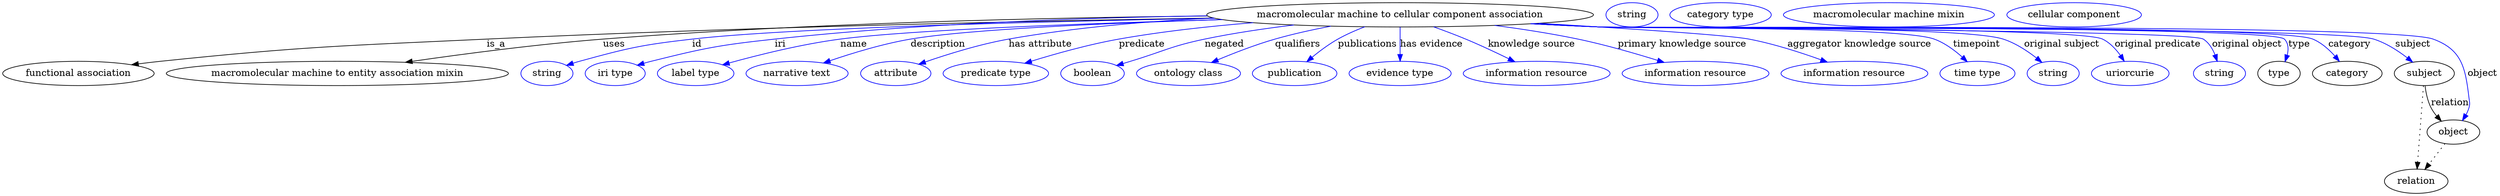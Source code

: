 digraph {
	graph [bb="0,0,3686.8,283"];
	node [label="\N"];
	"macromolecular machine to cellular component association"	[height=0.5,
		label="macromolecular machine to cellular component association",
		pos="2063.8,265",
		width=7.9437];
	"functional association"	[height=0.5,
		pos="111.79,178",
		width=3.1053];
	"macromolecular machine to cellular component association" -> "functional association"	[label=is_a,
		lp="728.79,221.5",
		pos="e,190.45,190.88 1787.9,260.26 1515.1,255.76 1086,246.52 714.79,229 500.3,218.88 446.35,218.28 232.79,196 222.29,194.9 211.3,193.59 \
200.41,192.19"];
	"macromolecular machine to entity association mixin"	[height=0.5,
		pos="494.79,178",
		width=7.023];
	"macromolecular machine to cellular component association" -> "macromolecular machine to entity association mixin"	[label=uses,
		lp="903.29,221.5",
		pos="e,595.22,194.54 1778.9,263.26 1540.2,260.79 1190.8,252.85 886.79,229 791.55,221.53 683.94,207.39 605.59,196.05"];
	id	[color=blue,
		height=0.5,
		label=string,
		pos="803.79,178",
		width=1.0652];
	"macromolecular machine to cellular component association" -> id	[color=blue,
		label=id,
		lp="1025.8,221.5",
		pos="e,832.51,189.94 1789.8,259.83 1531.1,254.99 1162.3,245.47 1018.8,229 943.63,220.37 924.75,216.02 851.79,196 848.64,195.13 845.39,\
194.16 842.15,193.14",
		style=solid];
	iri	[color=blue,
		height=0.5,
		label="iri type",
		pos="904.79,178",
		width=1.2277];
	"macromolecular machine to cellular component association" -> iri	[color=blue,
		label=iri,
		lp="1147.8,221.5",
		pos="e,937.39,190.2 1778.7,263.6 1595.6,260.78 1353.1,252.26 1139.8,229 1058.1,220.09 1037.5,215.93 957.79,196 954.36,195.14 950.82,194.18 \
947.29,193.17",
		style=solid];
	name	[color=blue,
		height=0.5,
		label="label type",
		pos="1023.8,178",
		width=1.5707];
	"macromolecular machine to cellular component association" -> name	[color=blue,
		label=name,
		lp="1255.8,221.5",
		pos="e,1063.6,190.89 1800.1,258 1599.6,252.47 1340.9,242.99 1235.8,229 1179.4,221.5 1116.1,205.55 1073.4,193.67",
		style=solid];
	description	[color=blue,
		height=0.5,
		label="narrative text",
		pos="1173.8,178",
		width=2.0943];
	"macromolecular machine to cellular component association" -> description	[color=blue,
		label=description,
		lp="1380.3,221.5",
		pos="e,1212.4,193.56 1800.1,257.98 1630.2,252.8 1425.6,243.77 1339.8,229 1299.3,222.04 1254.9,208.3 1222.1,196.99",
		style=solid];
	"has attribute"	[color=blue,
		height=0.5,
		label=attribute,
		pos="1318.8,178",
		width=1.4443];
	"macromolecular machine to cellular component association" -> "has attribute"	[color=blue,
		label="has attribute",
		lp="1531.8,221.5",
		pos="e,1352.6,191.7 1787.2,260.35 1690.9,255.63 1582.6,246.44 1484.8,229 1442.4,221.43 1395.5,206.69 1362.4,195.16",
		style=solid];
	predicate	[color=blue,
		height=0.5,
		label="predicate type",
		pos="1466.8,178",
		width=2.1665];
	"macromolecular machine to cellular component association" -> predicate	[color=blue,
		label=predicate,
		lp="1681.8,221.5",
		pos="e,1509.4,193.2 1845.8,253.31 1781.7,248.11 1711.6,240.4 1647.8,229 1603.8,221.14 1555,207.36 1519.2,196.25",
		style=solid];
	negated	[color=blue,
		height=0.5,
		label=boolean,
		pos="1609.8,178",
		width=1.2999];
	"macromolecular machine to cellular component association" -> negated	[color=blue,
		label=negated,
		lp="1803.8,221.5",
		pos="e,1645,189.93 1906.6,249.91 1863.6,244.72 1817.2,237.86 1774.8,229 1724.8,218.56 1713.6,210.87 1664.8,196 1661.5,194.99 1658.1,193.95 \
1654.6,192.9",
		style=solid];
	qualifiers	[color=blue,
		height=0.5,
		label="ontology class",
		pos="1750.8,178",
		width=2.1304];
	"macromolecular machine to cellular component association" -> qualifiers	[color=blue,
		label=qualifiers,
		lp="1912.3,221.5",
		pos="e,1784.7,194.24 1961.2,248.1 1934.2,242.95 1905.2,236.58 1878.8,229 1849.9,220.71 1818.5,208.5 1794.1,198.21",
		style=solid];
	publications	[color=blue,
		height=0.5,
		label=publication,
		pos="1907.8,178",
		width=1.7332];
	"macromolecular machine to cellular component association" -> publications	[color=blue,
		label=publications,
		lp="2015.8,221.5",
		pos="e,1925.8,195.45 2011.5,247.2 1998.2,242.09 1984.1,235.97 1971.8,229 1958.3,221.42 1944.7,211.19 1933.5,201.95",
		style=solid];
	"has evidence"	[color=blue,
		height=0.5,
		label="evidence type",
		pos="2063.8,178",
		width=2.0943];
	"macromolecular machine to cellular component association" -> "has evidence"	[color=blue,
		label="has evidence",
		lp="2110.3,221.5",
		pos="e,2063.8,196.18 2063.8,246.8 2063.8,235.16 2063.8,219.55 2063.8,206.24",
		style=solid];
	"knowledge source"	[color=blue,
		height=0.5,
		label="information resource",
		pos="2265.8,178",
		width=3.015];
	"macromolecular machine to cellular component association" -> "knowledge source"	[color=blue,
		label="knowledge source",
		lp="2258.3,221.5",
		pos="e,2233.5,195.37 2113.5,247.12 2128.8,241.65 2145.6,235.34 2160.8,229 2182.1,220.11 2205.3,209.19 2224.5,199.83",
		style=solid];
	"primary knowledge source"	[color=blue,
		height=0.5,
		label="information resource",
		pos="2500.8,178",
		width=3.015];
	"macromolecular machine to cellular component association" -> "primary knowledge source"	[color=blue,
		label="primary knowledge source",
		lp="2480.8,221.5",
		pos="e,2454.4,194.37 2203.7,249.28 2243.6,244.02 2287.1,237.29 2326.8,229 2366.7,220.66 2410.8,207.94 2444.7,197.41",
		style=solid];
	"aggregator knowledge source"	[color=blue,
		height=0.5,
		label="information resource",
		pos="2735.8,178",
		width=3.015];
	"macromolecular machine to cellular component association" -> "aggregator knowledge source"	[color=blue,
		label="aggregator knowledge source",
		lp="2743.3,221.5",
		pos="e,2695.8,194.8 2269.1,252.44 2399.4,244.69 2549.1,234.87 2579.8,229 2616.2,222.03 2656,209.19 2686.3,198.27",
		style=solid];
	timepoint	[color=blue,
		height=0.5,
		label="time type",
		pos="2917.8,178",
		width=1.5346];
	"macromolecular machine to cellular component association" -> timepoint	[color=blue,
		label=timepoint,
		lp="2916.8,221.5",
		pos="e,2902.7,195.34 2262.1,251.99 2294.4,250.2 2327.5,248.47 2358.8,247 2413.8,244.42 2802.1,247.86 2853.8,229 2869.3,223.35 2884,212.42 \
2895.4,202.21",
		style=solid];
	"original subject"	[color=blue,
		height=0.5,
		label=string,
		pos="3029.8,178",
		width=1.0652];
	"macromolecular machine to cellular component association" -> "original subject"	[color=blue,
		label="original subject",
		lp="3042.8,221.5",
		pos="e,3013.1,194.43 2260.5,251.91 2293.3,250.11 2327,248.39 2358.8,247 2425.1,244.09 2892.6,249.38 2955.8,229 2973.9,223.16 2991.6,211.46 \
3005.2,200.83",
		style=solid];
	"original predicate"	[color=blue,
		height=0.5,
		label=uriorcurie,
		pos="3143.8,178",
		width=1.5887];
	"macromolecular machine to cellular component association" -> "original predicate"	[color=blue,
		label="original predicate",
		lp="3184.3,221.5",
		pos="e,3134.9,196.25 2258.9,251.83 2292.2,250.02 2326.5,248.32 2358.8,247 2400.1,245.31 3065.6,247.14 3102.8,229 3113.6,223.72 3122.5,\
214.1 3129.3,204.69",
		style=solid];
	"original object"	[color=blue,
		height=0.5,
		label=string,
		pos="3275.8,178",
		width=1.0652];
	"macromolecular machine to cellular component association" -> "original object"	[color=blue,
		label="original object",
		lp="3316.3,221.5",
		pos="e,3272.5,196 2258.1,251.77 2291.7,249.95 2326.2,248.27 2358.8,247 2383.6,246.04 3230.9,242.42 3251.8,229 3260.1,223.64 3265.6,214.52 \
3269.2,205.53",
		style=solid];
	type	[height=0.5,
		pos="3363.8,178",
		width=0.86659];
	"macromolecular machine to cellular component association" -> type	[color=blue,
		label=type,
		lp="3393.8,221.5",
		pos="e,3372.7,195.56 2257.3,251.74 2291.1,249.92 2326,248.24 2358.8,247 2386.9,245.94 3352.1,249.08 3371.8,229 3377.9,222.78 3378.1,213.87 \
3376,205.3",
		style=solid];
	category	[height=0.5,
		pos="3464.8,178",
		width=1.4263];
	"macromolecular machine to cellular component association" -> category	[color=blue,
		label=category,
		lp="3468.3,221.5",
		pos="e,3453.1,195.87 2257.3,251.72 2291.1,249.9 2326,248.22 2358.8,247 2417.4,244.81 3359.7,251.63 3413.8,229 3426.6,223.64 3438,213.39 \
3446.7,203.56",
		style=solid];
	subject	[height=0.5,
		pos="3578.8,178",
		width=1.2277];
	"macromolecular machine to cellular component association" -> subject	[color=blue,
		label=subject,
		lp="3561.8,221.5",
		pos="e,3561.5,194.75 2256.9,251.71 2290.9,249.88 2325.9,248.21 2358.8,247 2422.4,244.67 3443,247.91 3503.8,229 3522,223.34 3539.8,211.75 \
3553.5,201.16",
		style=solid];
	object	[height=0.5,
		pos="3621.8,91",
		width=1.0832];
	"macromolecular machine to cellular component association" -> object	[color=blue,
		label=object,
		lp="3664.8,178",
		pos="e,3635.2,108.09 2256.5,251.7 2290.6,249.86 2325.7,248.19 2358.8,247 2427.3,244.53 3527.5,252.63 3591.8,229 3634.3,213.38 3639.5,\
186.96 3644.8,142 3645.6,135.38 3646.7,133.39 3644.8,127 3643.8,123.55 3642.3,120.13 3640.5,116.85",
		style=solid];
	association_type	[color=blue,
		height=0.5,
		label=string,
		pos="2405.8,265",
		width=1.0652];
	association_category	[color=blue,
		height=0.5,
		label="category type",
		pos="2536.8,265",
		width=2.0762];
	subject -> object	[label=relation,
		lp="3616.8,134.5",
		pos="e,3603.9,107.23 3579.9,159.55 3581.1,149.57 3583.6,137.07 3588.8,127 3591,122.68 3593.9,118.52 3597.1,114.66"];
	relation	[height=0.5,
		pos="3566.8,18",
		width=1.2999];
	subject -> relation	[pos="e,3568.1,36.188 3577.5,159.79 3575.4,132.48 3571.3,78.994 3568.9,46.38",
		style=dotted];
	"functional association_subject"	[color=blue,
		height=0.5,
		label="macromolecular machine mixin",
		pos="2785.8,265",
		width=4.3329];
	object -> relation	[pos="e,3579.6,35.54 3609.3,73.889 3602.4,64.939 3593.6,53.617 3585.8,43.584",
		style=dotted];
	"macromolecular machine to cellular component association_object"	[color=blue,
		height=0.5,
		label="cellular component",
		pos="3058.8,265",
		width=2.7623];
}
